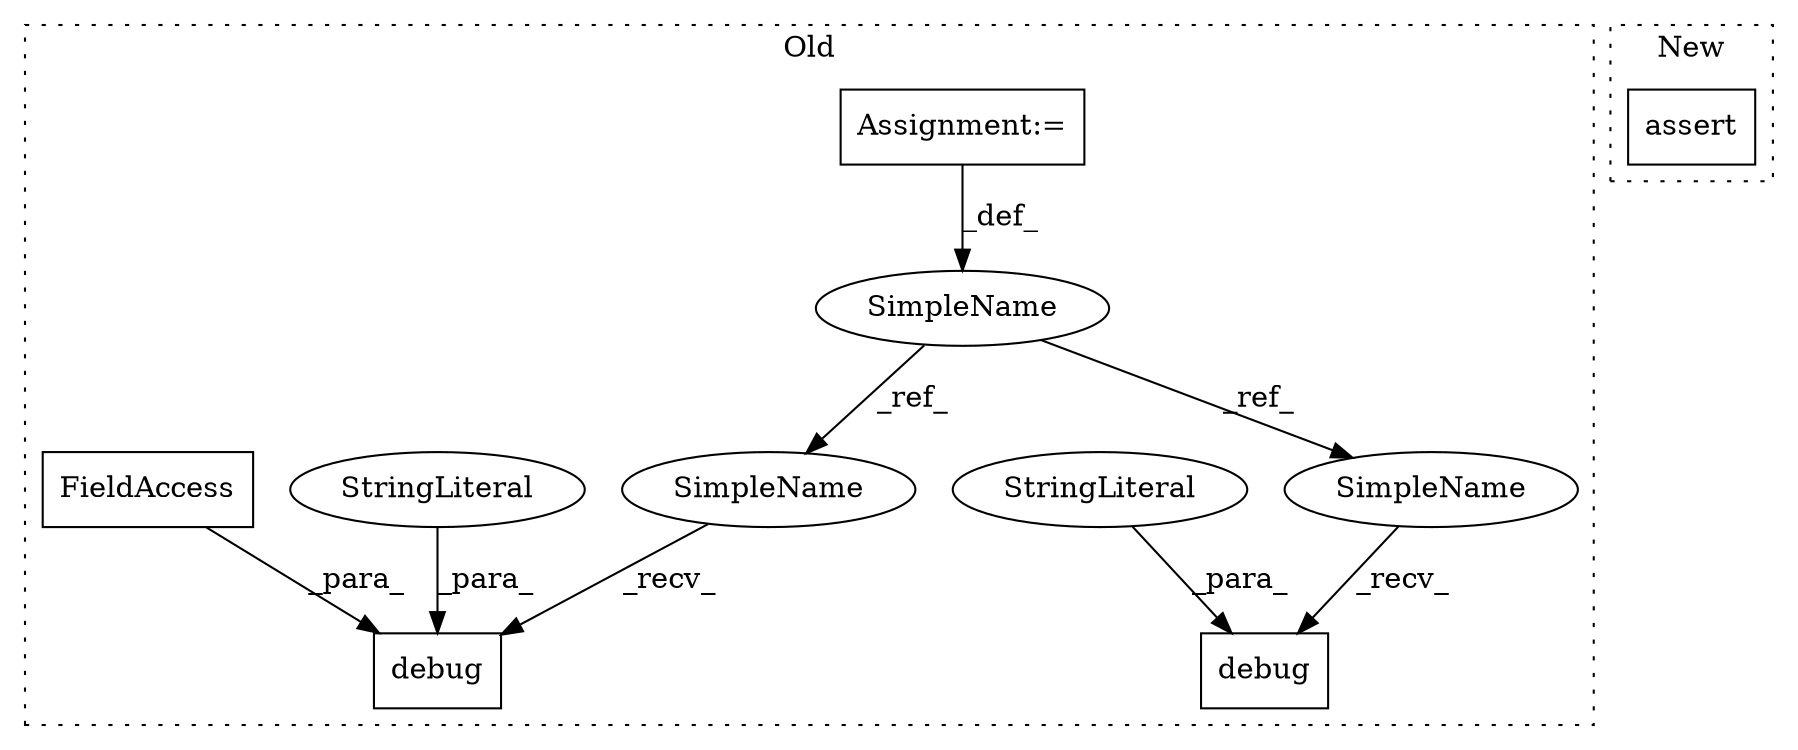digraph G {
subgraph cluster0 {
1 [label="debug" a="32" s="4992,5045" l="6,1" shape="box"];
3 [label="StringLiteral" a="45" s="4998" l="26" shape="ellipse"];
4 [label="SimpleName" a="42" s="4787" l="6" shape="ellipse"];
5 [label="debug" a="32" s="5059,5124" l="6,1" shape="box"];
6 [label="StringLiteral" a="45" s="5065" l="32" shape="ellipse"];
7 [label="FieldAccess" a="22" s="5098" l="26" shape="box"];
8 [label="Assignment:=" a="7" s="4787" l="6" shape="box"];
9 [label="SimpleName" a="42" s="5052" l="6" shape="ellipse"];
10 [label="SimpleName" a="42" s="4985" l="6" shape="ellipse"];
label = "Old";
style="dotted";
}
subgraph cluster1 {
2 [label="assert" a="6" s="4858" l="7" shape="box"];
label = "New";
style="dotted";
}
3 -> 1 [label="_para_"];
4 -> 10 [label="_ref_"];
4 -> 9 [label="_ref_"];
6 -> 5 [label="_para_"];
7 -> 5 [label="_para_"];
8 -> 4 [label="_def_"];
9 -> 5 [label="_recv_"];
10 -> 1 [label="_recv_"];
}